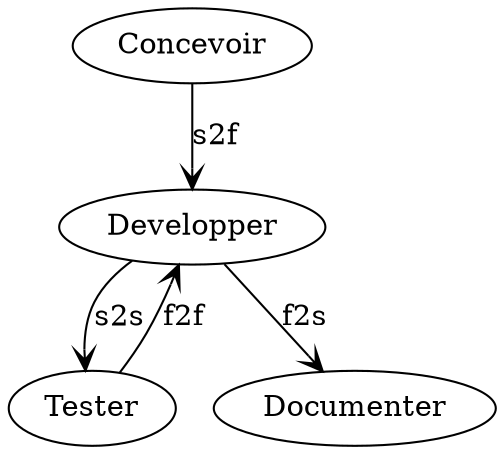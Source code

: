 digraph CycleDeDeveloppement {
	    	Concevoir -> Developper [arrowhead=vee label=s2f]
	    	Developper -> Tester [arrowhead=vee label=s2s]
	    	Developper -> Documenter [arrowhead=vee label=f2s]
	    	Tester -> Developper [arrowhead=vee label=f2f]
}
